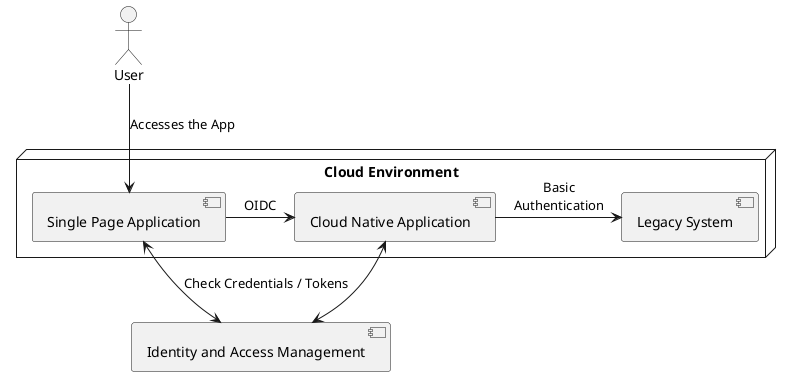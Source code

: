 @startuml
skinparam backgroundcolor transparent

actor User as u
component [Identity and Access Management] as i

node "Cloud Environment" {
    component [Single Page Application] as c
    component [Cloud Native Application] as sa
    component [Legacy System] as sb

    c -> sa : OIDC
    sa -> sb : Basic\nAuthentication
}

u --> c : Accesses the App
c <--> i : Check Credentials / Tokens
i <--> sa

@enduml
